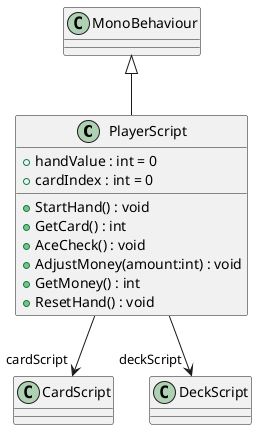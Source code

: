 @startuml
class PlayerScript {
    + handValue : int = 0
    + cardIndex : int = 0
    + StartHand() : void
    + GetCard() : int
    + AceCheck() : void
    + AdjustMoney(amount:int) : void
    + GetMoney() : int
    + ResetHand() : void
}
MonoBehaviour <|-- PlayerScript
PlayerScript --> "cardScript" CardScript
PlayerScript --> "deckScript" DeckScript
@enduml
